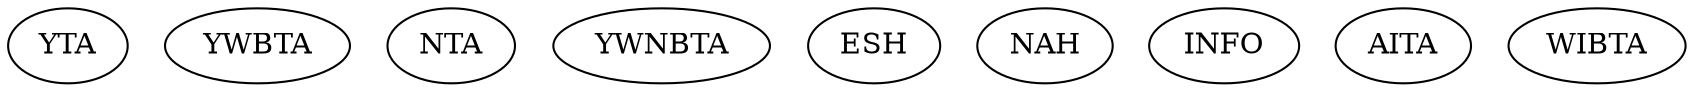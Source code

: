 // Shows which comment classifications go to which comment classifications based on user voting
digraph "Classification Graph" {
	A [label=YTA]
	B [label=YWBTA]
	C [label=NTA]
	D [label=YWNBTA]
	E [label=ESH]
	F [label=NAH]
	G [label=INFO]
	H [label=AITA]
	I [label=WIBTA]
}
